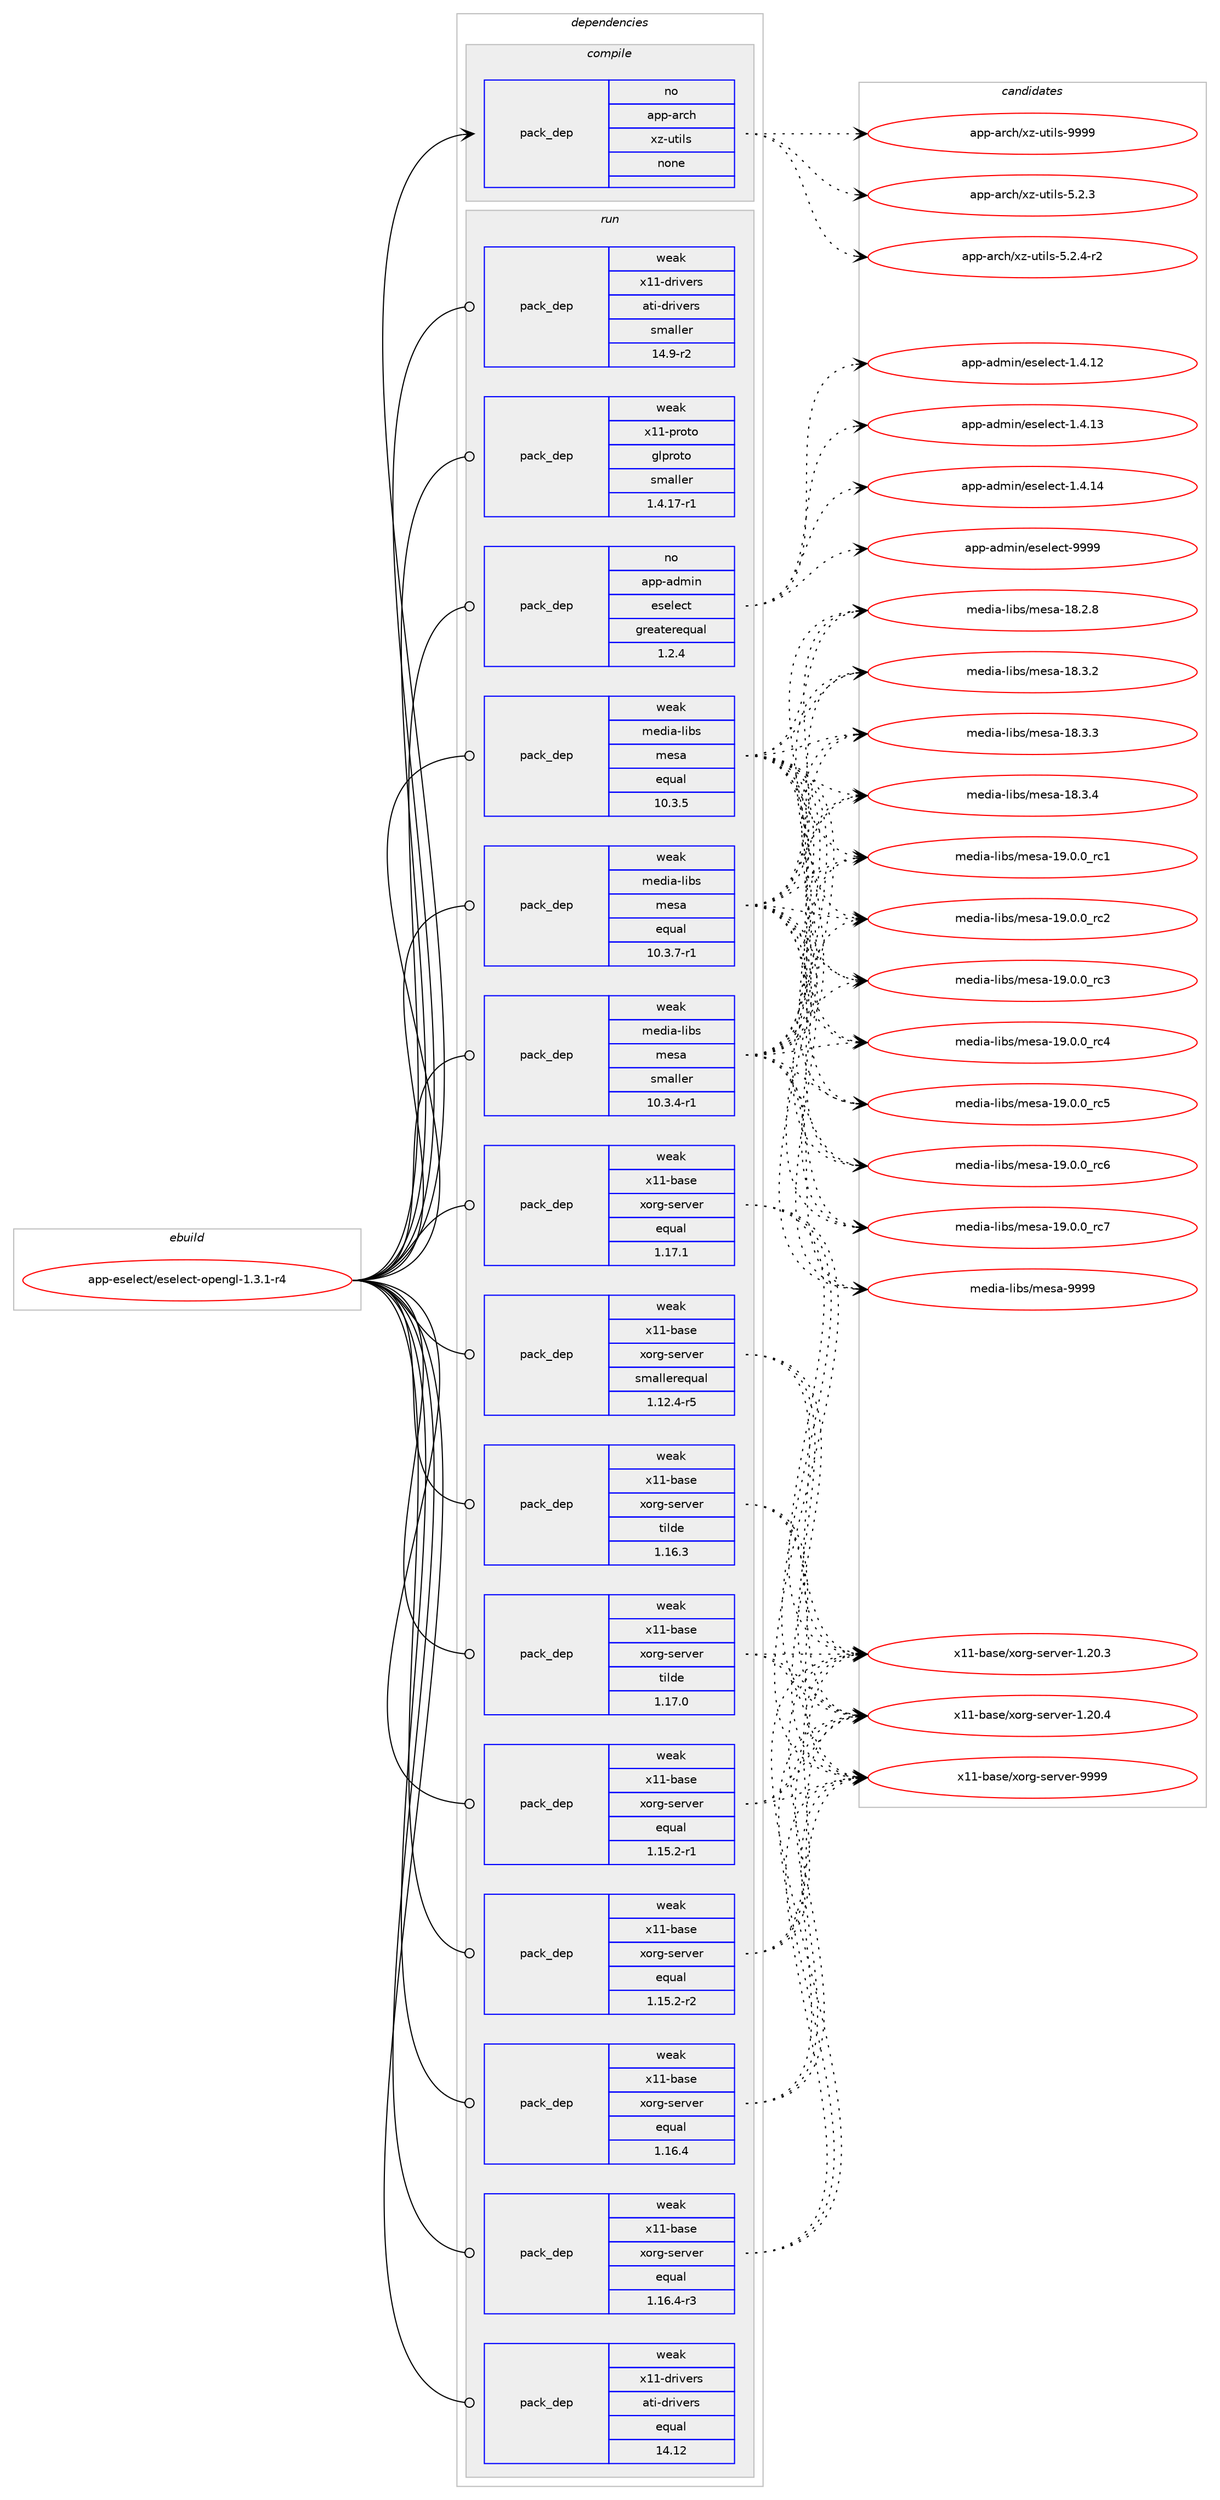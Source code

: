 digraph prolog {

# *************
# Graph options
# *************

newrank=true;
concentrate=true;
compound=true;
graph [rankdir=LR,fontname=Helvetica,fontsize=10,ranksep=1.5];#, ranksep=2.5, nodesep=0.2];
edge  [arrowhead=vee];
node  [fontname=Helvetica,fontsize=10];

# **********
# The ebuild
# **********

subgraph cluster_leftcol {
color=gray;
rank=same;
label=<<i>ebuild</i>>;
id [label="app-eselect/eselect-opengl-1.3.1-r4", color=red, width=4, href="../app-eselect/eselect-opengl-1.3.1-r4.svg"];
}

# ****************
# The dependencies
# ****************

subgraph cluster_midcol {
color=gray;
label=<<i>dependencies</i>>;
subgraph cluster_compile {
fillcolor="#eeeeee";
style=filled;
label=<<i>compile</i>>;
subgraph pack921231 {
dependency1293616 [label=<<TABLE BORDER="0" CELLBORDER="1" CELLSPACING="0" CELLPADDING="4" WIDTH="220"><TR><TD ROWSPAN="6" CELLPADDING="30">pack_dep</TD></TR><TR><TD WIDTH="110">no</TD></TR><TR><TD>app-arch</TD></TR><TR><TD>xz-utils</TD></TR><TR><TD>none</TD></TR><TR><TD></TD></TR></TABLE>>, shape=none, color=blue];
}
id:e -> dependency1293616:w [weight=20,style="solid",arrowhead="vee"];
}
subgraph cluster_compileandrun {
fillcolor="#eeeeee";
style=filled;
label=<<i>compile and run</i>>;
}
subgraph cluster_run {
fillcolor="#eeeeee";
style=filled;
label=<<i>run</i>>;
subgraph pack921232 {
dependency1293617 [label=<<TABLE BORDER="0" CELLBORDER="1" CELLSPACING="0" CELLPADDING="4" WIDTH="220"><TR><TD ROWSPAN="6" CELLPADDING="30">pack_dep</TD></TR><TR><TD WIDTH="110">no</TD></TR><TR><TD>app-admin</TD></TR><TR><TD>eselect</TD></TR><TR><TD>greaterequal</TD></TR><TR><TD>1.2.4</TD></TR></TABLE>>, shape=none, color=blue];
}
id:e -> dependency1293617:w [weight=20,style="solid",arrowhead="odot"];
subgraph pack921233 {
dependency1293618 [label=<<TABLE BORDER="0" CELLBORDER="1" CELLSPACING="0" CELLPADDING="4" WIDTH="220"><TR><TD ROWSPAN="6" CELLPADDING="30">pack_dep</TD></TR><TR><TD WIDTH="110">weak</TD></TR><TR><TD>media-libs</TD></TR><TR><TD>mesa</TD></TR><TR><TD>equal</TD></TR><TR><TD>10.3.5</TD></TR></TABLE>>, shape=none, color=blue];
}
id:e -> dependency1293618:w [weight=20,style="solid",arrowhead="odot"];
subgraph pack921234 {
dependency1293619 [label=<<TABLE BORDER="0" CELLBORDER="1" CELLSPACING="0" CELLPADDING="4" WIDTH="220"><TR><TD ROWSPAN="6" CELLPADDING="30">pack_dep</TD></TR><TR><TD WIDTH="110">weak</TD></TR><TR><TD>media-libs</TD></TR><TR><TD>mesa</TD></TR><TR><TD>equal</TD></TR><TR><TD>10.3.7-r1</TD></TR></TABLE>>, shape=none, color=blue];
}
id:e -> dependency1293619:w [weight=20,style="solid",arrowhead="odot"];
subgraph pack921235 {
dependency1293620 [label=<<TABLE BORDER="0" CELLBORDER="1" CELLSPACING="0" CELLPADDING="4" WIDTH="220"><TR><TD ROWSPAN="6" CELLPADDING="30">pack_dep</TD></TR><TR><TD WIDTH="110">weak</TD></TR><TR><TD>media-libs</TD></TR><TR><TD>mesa</TD></TR><TR><TD>smaller</TD></TR><TR><TD>10.3.4-r1</TD></TR></TABLE>>, shape=none, color=blue];
}
id:e -> dependency1293620:w [weight=20,style="solid",arrowhead="odot"];
subgraph pack921236 {
dependency1293621 [label=<<TABLE BORDER="0" CELLBORDER="1" CELLSPACING="0" CELLPADDING="4" WIDTH="220"><TR><TD ROWSPAN="6" CELLPADDING="30">pack_dep</TD></TR><TR><TD WIDTH="110">weak</TD></TR><TR><TD>x11-base</TD></TR><TR><TD>xorg-server</TD></TR><TR><TD>equal</TD></TR><TR><TD>1.15.2-r1</TD></TR></TABLE>>, shape=none, color=blue];
}
id:e -> dependency1293621:w [weight=20,style="solid",arrowhead="odot"];
subgraph pack921237 {
dependency1293622 [label=<<TABLE BORDER="0" CELLBORDER="1" CELLSPACING="0" CELLPADDING="4" WIDTH="220"><TR><TD ROWSPAN="6" CELLPADDING="30">pack_dep</TD></TR><TR><TD WIDTH="110">weak</TD></TR><TR><TD>x11-base</TD></TR><TR><TD>xorg-server</TD></TR><TR><TD>equal</TD></TR><TR><TD>1.15.2-r2</TD></TR></TABLE>>, shape=none, color=blue];
}
id:e -> dependency1293622:w [weight=20,style="solid",arrowhead="odot"];
subgraph pack921238 {
dependency1293623 [label=<<TABLE BORDER="0" CELLBORDER="1" CELLSPACING="0" CELLPADDING="4" WIDTH="220"><TR><TD ROWSPAN="6" CELLPADDING="30">pack_dep</TD></TR><TR><TD WIDTH="110">weak</TD></TR><TR><TD>x11-base</TD></TR><TR><TD>xorg-server</TD></TR><TR><TD>equal</TD></TR><TR><TD>1.16.4</TD></TR></TABLE>>, shape=none, color=blue];
}
id:e -> dependency1293623:w [weight=20,style="solid",arrowhead="odot"];
subgraph pack921239 {
dependency1293624 [label=<<TABLE BORDER="0" CELLBORDER="1" CELLSPACING="0" CELLPADDING="4" WIDTH="220"><TR><TD ROWSPAN="6" CELLPADDING="30">pack_dep</TD></TR><TR><TD WIDTH="110">weak</TD></TR><TR><TD>x11-base</TD></TR><TR><TD>xorg-server</TD></TR><TR><TD>equal</TD></TR><TR><TD>1.16.4-r3</TD></TR></TABLE>>, shape=none, color=blue];
}
id:e -> dependency1293624:w [weight=20,style="solid",arrowhead="odot"];
subgraph pack921240 {
dependency1293625 [label=<<TABLE BORDER="0" CELLBORDER="1" CELLSPACING="0" CELLPADDING="4" WIDTH="220"><TR><TD ROWSPAN="6" CELLPADDING="30">pack_dep</TD></TR><TR><TD WIDTH="110">weak</TD></TR><TR><TD>x11-base</TD></TR><TR><TD>xorg-server</TD></TR><TR><TD>equal</TD></TR><TR><TD>1.17.1</TD></TR></TABLE>>, shape=none, color=blue];
}
id:e -> dependency1293625:w [weight=20,style="solid",arrowhead="odot"];
subgraph pack921241 {
dependency1293626 [label=<<TABLE BORDER="0" CELLBORDER="1" CELLSPACING="0" CELLPADDING="4" WIDTH="220"><TR><TD ROWSPAN="6" CELLPADDING="30">pack_dep</TD></TR><TR><TD WIDTH="110">weak</TD></TR><TR><TD>x11-base</TD></TR><TR><TD>xorg-server</TD></TR><TR><TD>smallerequal</TD></TR><TR><TD>1.12.4-r5</TD></TR></TABLE>>, shape=none, color=blue];
}
id:e -> dependency1293626:w [weight=20,style="solid",arrowhead="odot"];
subgraph pack921242 {
dependency1293627 [label=<<TABLE BORDER="0" CELLBORDER="1" CELLSPACING="0" CELLPADDING="4" WIDTH="220"><TR><TD ROWSPAN="6" CELLPADDING="30">pack_dep</TD></TR><TR><TD WIDTH="110">weak</TD></TR><TR><TD>x11-base</TD></TR><TR><TD>xorg-server</TD></TR><TR><TD>tilde</TD></TR><TR><TD>1.16.3</TD></TR></TABLE>>, shape=none, color=blue];
}
id:e -> dependency1293627:w [weight=20,style="solid",arrowhead="odot"];
subgraph pack921243 {
dependency1293628 [label=<<TABLE BORDER="0" CELLBORDER="1" CELLSPACING="0" CELLPADDING="4" WIDTH="220"><TR><TD ROWSPAN="6" CELLPADDING="30">pack_dep</TD></TR><TR><TD WIDTH="110">weak</TD></TR><TR><TD>x11-base</TD></TR><TR><TD>xorg-server</TD></TR><TR><TD>tilde</TD></TR><TR><TD>1.17.0</TD></TR></TABLE>>, shape=none, color=blue];
}
id:e -> dependency1293628:w [weight=20,style="solid",arrowhead="odot"];
subgraph pack921244 {
dependency1293629 [label=<<TABLE BORDER="0" CELLBORDER="1" CELLSPACING="0" CELLPADDING="4" WIDTH="220"><TR><TD ROWSPAN="6" CELLPADDING="30">pack_dep</TD></TR><TR><TD WIDTH="110">weak</TD></TR><TR><TD>x11-drivers</TD></TR><TR><TD>ati-drivers</TD></TR><TR><TD>equal</TD></TR><TR><TD>14.12</TD></TR></TABLE>>, shape=none, color=blue];
}
id:e -> dependency1293629:w [weight=20,style="solid",arrowhead="odot"];
subgraph pack921245 {
dependency1293630 [label=<<TABLE BORDER="0" CELLBORDER="1" CELLSPACING="0" CELLPADDING="4" WIDTH="220"><TR><TD ROWSPAN="6" CELLPADDING="30">pack_dep</TD></TR><TR><TD WIDTH="110">weak</TD></TR><TR><TD>x11-drivers</TD></TR><TR><TD>ati-drivers</TD></TR><TR><TD>smaller</TD></TR><TR><TD>14.9-r2</TD></TR></TABLE>>, shape=none, color=blue];
}
id:e -> dependency1293630:w [weight=20,style="solid",arrowhead="odot"];
subgraph pack921246 {
dependency1293631 [label=<<TABLE BORDER="0" CELLBORDER="1" CELLSPACING="0" CELLPADDING="4" WIDTH="220"><TR><TD ROWSPAN="6" CELLPADDING="30">pack_dep</TD></TR><TR><TD WIDTH="110">weak</TD></TR><TR><TD>x11-proto</TD></TR><TR><TD>glproto</TD></TR><TR><TD>smaller</TD></TR><TR><TD>1.4.17-r1</TD></TR></TABLE>>, shape=none, color=blue];
}
id:e -> dependency1293631:w [weight=20,style="solid",arrowhead="odot"];
}
}

# **************
# The candidates
# **************

subgraph cluster_choices {
rank=same;
color=gray;
label=<<i>candidates</i>>;

subgraph choice921231 {
color=black;
nodesep=1;
choice971121124597114991044712012245117116105108115455346504651 [label="app-arch/xz-utils-5.2.3", color=red, width=4,href="../app-arch/xz-utils-5.2.3.svg"];
choice9711211245971149910447120122451171161051081154553465046524511450 [label="app-arch/xz-utils-5.2.4-r2", color=red, width=4,href="../app-arch/xz-utils-5.2.4-r2.svg"];
choice9711211245971149910447120122451171161051081154557575757 [label="app-arch/xz-utils-9999", color=red, width=4,href="../app-arch/xz-utils-9999.svg"];
dependency1293616:e -> choice971121124597114991044712012245117116105108115455346504651:w [style=dotted,weight="100"];
dependency1293616:e -> choice9711211245971149910447120122451171161051081154553465046524511450:w [style=dotted,weight="100"];
dependency1293616:e -> choice9711211245971149910447120122451171161051081154557575757:w [style=dotted,weight="100"];
}
subgraph choice921232 {
color=black;
nodesep=1;
choice971121124597100109105110471011151011081019911645494652464950 [label="app-admin/eselect-1.4.12", color=red, width=4,href="../app-admin/eselect-1.4.12.svg"];
choice971121124597100109105110471011151011081019911645494652464951 [label="app-admin/eselect-1.4.13", color=red, width=4,href="../app-admin/eselect-1.4.13.svg"];
choice971121124597100109105110471011151011081019911645494652464952 [label="app-admin/eselect-1.4.14", color=red, width=4,href="../app-admin/eselect-1.4.14.svg"];
choice97112112459710010910511047101115101108101991164557575757 [label="app-admin/eselect-9999", color=red, width=4,href="../app-admin/eselect-9999.svg"];
dependency1293617:e -> choice971121124597100109105110471011151011081019911645494652464950:w [style=dotted,weight="100"];
dependency1293617:e -> choice971121124597100109105110471011151011081019911645494652464951:w [style=dotted,weight="100"];
dependency1293617:e -> choice971121124597100109105110471011151011081019911645494652464952:w [style=dotted,weight="100"];
dependency1293617:e -> choice97112112459710010910511047101115101108101991164557575757:w [style=dotted,weight="100"];
}
subgraph choice921233 {
color=black;
nodesep=1;
choice109101100105974510810598115471091011159745495646504656 [label="media-libs/mesa-18.2.8", color=red, width=4,href="../media-libs/mesa-18.2.8.svg"];
choice109101100105974510810598115471091011159745495646514650 [label="media-libs/mesa-18.3.2", color=red, width=4,href="../media-libs/mesa-18.3.2.svg"];
choice109101100105974510810598115471091011159745495646514651 [label="media-libs/mesa-18.3.3", color=red, width=4,href="../media-libs/mesa-18.3.3.svg"];
choice109101100105974510810598115471091011159745495646514652 [label="media-libs/mesa-18.3.4", color=red, width=4,href="../media-libs/mesa-18.3.4.svg"];
choice109101100105974510810598115471091011159745495746484648951149949 [label="media-libs/mesa-19.0.0_rc1", color=red, width=4,href="../media-libs/mesa-19.0.0_rc1.svg"];
choice109101100105974510810598115471091011159745495746484648951149950 [label="media-libs/mesa-19.0.0_rc2", color=red, width=4,href="../media-libs/mesa-19.0.0_rc2.svg"];
choice109101100105974510810598115471091011159745495746484648951149951 [label="media-libs/mesa-19.0.0_rc3", color=red, width=4,href="../media-libs/mesa-19.0.0_rc3.svg"];
choice109101100105974510810598115471091011159745495746484648951149952 [label="media-libs/mesa-19.0.0_rc4", color=red, width=4,href="../media-libs/mesa-19.0.0_rc4.svg"];
choice109101100105974510810598115471091011159745495746484648951149953 [label="media-libs/mesa-19.0.0_rc5", color=red, width=4,href="../media-libs/mesa-19.0.0_rc5.svg"];
choice109101100105974510810598115471091011159745495746484648951149954 [label="media-libs/mesa-19.0.0_rc6", color=red, width=4,href="../media-libs/mesa-19.0.0_rc6.svg"];
choice109101100105974510810598115471091011159745495746484648951149955 [label="media-libs/mesa-19.0.0_rc7", color=red, width=4,href="../media-libs/mesa-19.0.0_rc7.svg"];
choice10910110010597451081059811547109101115974557575757 [label="media-libs/mesa-9999", color=red, width=4,href="../media-libs/mesa-9999.svg"];
dependency1293618:e -> choice109101100105974510810598115471091011159745495646504656:w [style=dotted,weight="100"];
dependency1293618:e -> choice109101100105974510810598115471091011159745495646514650:w [style=dotted,weight="100"];
dependency1293618:e -> choice109101100105974510810598115471091011159745495646514651:w [style=dotted,weight="100"];
dependency1293618:e -> choice109101100105974510810598115471091011159745495646514652:w [style=dotted,weight="100"];
dependency1293618:e -> choice109101100105974510810598115471091011159745495746484648951149949:w [style=dotted,weight="100"];
dependency1293618:e -> choice109101100105974510810598115471091011159745495746484648951149950:w [style=dotted,weight="100"];
dependency1293618:e -> choice109101100105974510810598115471091011159745495746484648951149951:w [style=dotted,weight="100"];
dependency1293618:e -> choice109101100105974510810598115471091011159745495746484648951149952:w [style=dotted,weight="100"];
dependency1293618:e -> choice109101100105974510810598115471091011159745495746484648951149953:w [style=dotted,weight="100"];
dependency1293618:e -> choice109101100105974510810598115471091011159745495746484648951149954:w [style=dotted,weight="100"];
dependency1293618:e -> choice109101100105974510810598115471091011159745495746484648951149955:w [style=dotted,weight="100"];
dependency1293618:e -> choice10910110010597451081059811547109101115974557575757:w [style=dotted,weight="100"];
}
subgraph choice921234 {
color=black;
nodesep=1;
choice109101100105974510810598115471091011159745495646504656 [label="media-libs/mesa-18.2.8", color=red, width=4,href="../media-libs/mesa-18.2.8.svg"];
choice109101100105974510810598115471091011159745495646514650 [label="media-libs/mesa-18.3.2", color=red, width=4,href="../media-libs/mesa-18.3.2.svg"];
choice109101100105974510810598115471091011159745495646514651 [label="media-libs/mesa-18.3.3", color=red, width=4,href="../media-libs/mesa-18.3.3.svg"];
choice109101100105974510810598115471091011159745495646514652 [label="media-libs/mesa-18.3.4", color=red, width=4,href="../media-libs/mesa-18.3.4.svg"];
choice109101100105974510810598115471091011159745495746484648951149949 [label="media-libs/mesa-19.0.0_rc1", color=red, width=4,href="../media-libs/mesa-19.0.0_rc1.svg"];
choice109101100105974510810598115471091011159745495746484648951149950 [label="media-libs/mesa-19.0.0_rc2", color=red, width=4,href="../media-libs/mesa-19.0.0_rc2.svg"];
choice109101100105974510810598115471091011159745495746484648951149951 [label="media-libs/mesa-19.0.0_rc3", color=red, width=4,href="../media-libs/mesa-19.0.0_rc3.svg"];
choice109101100105974510810598115471091011159745495746484648951149952 [label="media-libs/mesa-19.0.0_rc4", color=red, width=4,href="../media-libs/mesa-19.0.0_rc4.svg"];
choice109101100105974510810598115471091011159745495746484648951149953 [label="media-libs/mesa-19.0.0_rc5", color=red, width=4,href="../media-libs/mesa-19.0.0_rc5.svg"];
choice109101100105974510810598115471091011159745495746484648951149954 [label="media-libs/mesa-19.0.0_rc6", color=red, width=4,href="../media-libs/mesa-19.0.0_rc6.svg"];
choice109101100105974510810598115471091011159745495746484648951149955 [label="media-libs/mesa-19.0.0_rc7", color=red, width=4,href="../media-libs/mesa-19.0.0_rc7.svg"];
choice10910110010597451081059811547109101115974557575757 [label="media-libs/mesa-9999", color=red, width=4,href="../media-libs/mesa-9999.svg"];
dependency1293619:e -> choice109101100105974510810598115471091011159745495646504656:w [style=dotted,weight="100"];
dependency1293619:e -> choice109101100105974510810598115471091011159745495646514650:w [style=dotted,weight="100"];
dependency1293619:e -> choice109101100105974510810598115471091011159745495646514651:w [style=dotted,weight="100"];
dependency1293619:e -> choice109101100105974510810598115471091011159745495646514652:w [style=dotted,weight="100"];
dependency1293619:e -> choice109101100105974510810598115471091011159745495746484648951149949:w [style=dotted,weight="100"];
dependency1293619:e -> choice109101100105974510810598115471091011159745495746484648951149950:w [style=dotted,weight="100"];
dependency1293619:e -> choice109101100105974510810598115471091011159745495746484648951149951:w [style=dotted,weight="100"];
dependency1293619:e -> choice109101100105974510810598115471091011159745495746484648951149952:w [style=dotted,weight="100"];
dependency1293619:e -> choice109101100105974510810598115471091011159745495746484648951149953:w [style=dotted,weight="100"];
dependency1293619:e -> choice109101100105974510810598115471091011159745495746484648951149954:w [style=dotted,weight="100"];
dependency1293619:e -> choice109101100105974510810598115471091011159745495746484648951149955:w [style=dotted,weight="100"];
dependency1293619:e -> choice10910110010597451081059811547109101115974557575757:w [style=dotted,weight="100"];
}
subgraph choice921235 {
color=black;
nodesep=1;
choice109101100105974510810598115471091011159745495646504656 [label="media-libs/mesa-18.2.8", color=red, width=4,href="../media-libs/mesa-18.2.8.svg"];
choice109101100105974510810598115471091011159745495646514650 [label="media-libs/mesa-18.3.2", color=red, width=4,href="../media-libs/mesa-18.3.2.svg"];
choice109101100105974510810598115471091011159745495646514651 [label="media-libs/mesa-18.3.3", color=red, width=4,href="../media-libs/mesa-18.3.3.svg"];
choice109101100105974510810598115471091011159745495646514652 [label="media-libs/mesa-18.3.4", color=red, width=4,href="../media-libs/mesa-18.3.4.svg"];
choice109101100105974510810598115471091011159745495746484648951149949 [label="media-libs/mesa-19.0.0_rc1", color=red, width=4,href="../media-libs/mesa-19.0.0_rc1.svg"];
choice109101100105974510810598115471091011159745495746484648951149950 [label="media-libs/mesa-19.0.0_rc2", color=red, width=4,href="../media-libs/mesa-19.0.0_rc2.svg"];
choice109101100105974510810598115471091011159745495746484648951149951 [label="media-libs/mesa-19.0.0_rc3", color=red, width=4,href="../media-libs/mesa-19.0.0_rc3.svg"];
choice109101100105974510810598115471091011159745495746484648951149952 [label="media-libs/mesa-19.0.0_rc4", color=red, width=4,href="../media-libs/mesa-19.0.0_rc4.svg"];
choice109101100105974510810598115471091011159745495746484648951149953 [label="media-libs/mesa-19.0.0_rc5", color=red, width=4,href="../media-libs/mesa-19.0.0_rc5.svg"];
choice109101100105974510810598115471091011159745495746484648951149954 [label="media-libs/mesa-19.0.0_rc6", color=red, width=4,href="../media-libs/mesa-19.0.0_rc6.svg"];
choice109101100105974510810598115471091011159745495746484648951149955 [label="media-libs/mesa-19.0.0_rc7", color=red, width=4,href="../media-libs/mesa-19.0.0_rc7.svg"];
choice10910110010597451081059811547109101115974557575757 [label="media-libs/mesa-9999", color=red, width=4,href="../media-libs/mesa-9999.svg"];
dependency1293620:e -> choice109101100105974510810598115471091011159745495646504656:w [style=dotted,weight="100"];
dependency1293620:e -> choice109101100105974510810598115471091011159745495646514650:w [style=dotted,weight="100"];
dependency1293620:e -> choice109101100105974510810598115471091011159745495646514651:w [style=dotted,weight="100"];
dependency1293620:e -> choice109101100105974510810598115471091011159745495646514652:w [style=dotted,weight="100"];
dependency1293620:e -> choice109101100105974510810598115471091011159745495746484648951149949:w [style=dotted,weight="100"];
dependency1293620:e -> choice109101100105974510810598115471091011159745495746484648951149950:w [style=dotted,weight="100"];
dependency1293620:e -> choice109101100105974510810598115471091011159745495746484648951149951:w [style=dotted,weight="100"];
dependency1293620:e -> choice109101100105974510810598115471091011159745495746484648951149952:w [style=dotted,weight="100"];
dependency1293620:e -> choice109101100105974510810598115471091011159745495746484648951149953:w [style=dotted,weight="100"];
dependency1293620:e -> choice109101100105974510810598115471091011159745495746484648951149954:w [style=dotted,weight="100"];
dependency1293620:e -> choice109101100105974510810598115471091011159745495746484648951149955:w [style=dotted,weight="100"];
dependency1293620:e -> choice10910110010597451081059811547109101115974557575757:w [style=dotted,weight="100"];
}
subgraph choice921236 {
color=black;
nodesep=1;
choice1204949459897115101471201111141034511510111411810111445494650484651 [label="x11-base/xorg-server-1.20.3", color=red, width=4,href="../x11-base/xorg-server-1.20.3.svg"];
choice1204949459897115101471201111141034511510111411810111445494650484652 [label="x11-base/xorg-server-1.20.4", color=red, width=4,href="../x11-base/xorg-server-1.20.4.svg"];
choice120494945989711510147120111114103451151011141181011144557575757 [label="x11-base/xorg-server-9999", color=red, width=4,href="../x11-base/xorg-server-9999.svg"];
dependency1293621:e -> choice1204949459897115101471201111141034511510111411810111445494650484651:w [style=dotted,weight="100"];
dependency1293621:e -> choice1204949459897115101471201111141034511510111411810111445494650484652:w [style=dotted,weight="100"];
dependency1293621:e -> choice120494945989711510147120111114103451151011141181011144557575757:w [style=dotted,weight="100"];
}
subgraph choice921237 {
color=black;
nodesep=1;
choice1204949459897115101471201111141034511510111411810111445494650484651 [label="x11-base/xorg-server-1.20.3", color=red, width=4,href="../x11-base/xorg-server-1.20.3.svg"];
choice1204949459897115101471201111141034511510111411810111445494650484652 [label="x11-base/xorg-server-1.20.4", color=red, width=4,href="../x11-base/xorg-server-1.20.4.svg"];
choice120494945989711510147120111114103451151011141181011144557575757 [label="x11-base/xorg-server-9999", color=red, width=4,href="../x11-base/xorg-server-9999.svg"];
dependency1293622:e -> choice1204949459897115101471201111141034511510111411810111445494650484651:w [style=dotted,weight="100"];
dependency1293622:e -> choice1204949459897115101471201111141034511510111411810111445494650484652:w [style=dotted,weight="100"];
dependency1293622:e -> choice120494945989711510147120111114103451151011141181011144557575757:w [style=dotted,weight="100"];
}
subgraph choice921238 {
color=black;
nodesep=1;
choice1204949459897115101471201111141034511510111411810111445494650484651 [label="x11-base/xorg-server-1.20.3", color=red, width=4,href="../x11-base/xorg-server-1.20.3.svg"];
choice1204949459897115101471201111141034511510111411810111445494650484652 [label="x11-base/xorg-server-1.20.4", color=red, width=4,href="../x11-base/xorg-server-1.20.4.svg"];
choice120494945989711510147120111114103451151011141181011144557575757 [label="x11-base/xorg-server-9999", color=red, width=4,href="../x11-base/xorg-server-9999.svg"];
dependency1293623:e -> choice1204949459897115101471201111141034511510111411810111445494650484651:w [style=dotted,weight="100"];
dependency1293623:e -> choice1204949459897115101471201111141034511510111411810111445494650484652:w [style=dotted,weight="100"];
dependency1293623:e -> choice120494945989711510147120111114103451151011141181011144557575757:w [style=dotted,weight="100"];
}
subgraph choice921239 {
color=black;
nodesep=1;
choice1204949459897115101471201111141034511510111411810111445494650484651 [label="x11-base/xorg-server-1.20.3", color=red, width=4,href="../x11-base/xorg-server-1.20.3.svg"];
choice1204949459897115101471201111141034511510111411810111445494650484652 [label="x11-base/xorg-server-1.20.4", color=red, width=4,href="../x11-base/xorg-server-1.20.4.svg"];
choice120494945989711510147120111114103451151011141181011144557575757 [label="x11-base/xorg-server-9999", color=red, width=4,href="../x11-base/xorg-server-9999.svg"];
dependency1293624:e -> choice1204949459897115101471201111141034511510111411810111445494650484651:w [style=dotted,weight="100"];
dependency1293624:e -> choice1204949459897115101471201111141034511510111411810111445494650484652:w [style=dotted,weight="100"];
dependency1293624:e -> choice120494945989711510147120111114103451151011141181011144557575757:w [style=dotted,weight="100"];
}
subgraph choice921240 {
color=black;
nodesep=1;
choice1204949459897115101471201111141034511510111411810111445494650484651 [label="x11-base/xorg-server-1.20.3", color=red, width=4,href="../x11-base/xorg-server-1.20.3.svg"];
choice1204949459897115101471201111141034511510111411810111445494650484652 [label="x11-base/xorg-server-1.20.4", color=red, width=4,href="../x11-base/xorg-server-1.20.4.svg"];
choice120494945989711510147120111114103451151011141181011144557575757 [label="x11-base/xorg-server-9999", color=red, width=4,href="../x11-base/xorg-server-9999.svg"];
dependency1293625:e -> choice1204949459897115101471201111141034511510111411810111445494650484651:w [style=dotted,weight="100"];
dependency1293625:e -> choice1204949459897115101471201111141034511510111411810111445494650484652:w [style=dotted,weight="100"];
dependency1293625:e -> choice120494945989711510147120111114103451151011141181011144557575757:w [style=dotted,weight="100"];
}
subgraph choice921241 {
color=black;
nodesep=1;
choice1204949459897115101471201111141034511510111411810111445494650484651 [label="x11-base/xorg-server-1.20.3", color=red, width=4,href="../x11-base/xorg-server-1.20.3.svg"];
choice1204949459897115101471201111141034511510111411810111445494650484652 [label="x11-base/xorg-server-1.20.4", color=red, width=4,href="../x11-base/xorg-server-1.20.4.svg"];
choice120494945989711510147120111114103451151011141181011144557575757 [label="x11-base/xorg-server-9999", color=red, width=4,href="../x11-base/xorg-server-9999.svg"];
dependency1293626:e -> choice1204949459897115101471201111141034511510111411810111445494650484651:w [style=dotted,weight="100"];
dependency1293626:e -> choice1204949459897115101471201111141034511510111411810111445494650484652:w [style=dotted,weight="100"];
dependency1293626:e -> choice120494945989711510147120111114103451151011141181011144557575757:w [style=dotted,weight="100"];
}
subgraph choice921242 {
color=black;
nodesep=1;
choice1204949459897115101471201111141034511510111411810111445494650484651 [label="x11-base/xorg-server-1.20.3", color=red, width=4,href="../x11-base/xorg-server-1.20.3.svg"];
choice1204949459897115101471201111141034511510111411810111445494650484652 [label="x11-base/xorg-server-1.20.4", color=red, width=4,href="../x11-base/xorg-server-1.20.4.svg"];
choice120494945989711510147120111114103451151011141181011144557575757 [label="x11-base/xorg-server-9999", color=red, width=4,href="../x11-base/xorg-server-9999.svg"];
dependency1293627:e -> choice1204949459897115101471201111141034511510111411810111445494650484651:w [style=dotted,weight="100"];
dependency1293627:e -> choice1204949459897115101471201111141034511510111411810111445494650484652:w [style=dotted,weight="100"];
dependency1293627:e -> choice120494945989711510147120111114103451151011141181011144557575757:w [style=dotted,weight="100"];
}
subgraph choice921243 {
color=black;
nodesep=1;
choice1204949459897115101471201111141034511510111411810111445494650484651 [label="x11-base/xorg-server-1.20.3", color=red, width=4,href="../x11-base/xorg-server-1.20.3.svg"];
choice1204949459897115101471201111141034511510111411810111445494650484652 [label="x11-base/xorg-server-1.20.4", color=red, width=4,href="../x11-base/xorg-server-1.20.4.svg"];
choice120494945989711510147120111114103451151011141181011144557575757 [label="x11-base/xorg-server-9999", color=red, width=4,href="../x11-base/xorg-server-9999.svg"];
dependency1293628:e -> choice1204949459897115101471201111141034511510111411810111445494650484651:w [style=dotted,weight="100"];
dependency1293628:e -> choice1204949459897115101471201111141034511510111411810111445494650484652:w [style=dotted,weight="100"];
dependency1293628:e -> choice120494945989711510147120111114103451151011141181011144557575757:w [style=dotted,weight="100"];
}
subgraph choice921244 {
color=black;
nodesep=1;
}
subgraph choice921245 {
color=black;
nodesep=1;
}
subgraph choice921246 {
color=black;
nodesep=1;
}
}

}
